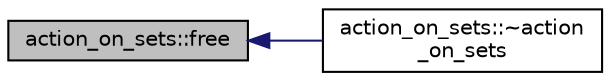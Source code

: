 digraph "action_on_sets::free"
{
  edge [fontname="Helvetica",fontsize="10",labelfontname="Helvetica",labelfontsize="10"];
  node [fontname="Helvetica",fontsize="10",shape=record];
  rankdir="LR";
  Node228 [label="action_on_sets::free",height=0.2,width=0.4,color="black", fillcolor="grey75", style="filled", fontcolor="black"];
  Node228 -> Node229 [dir="back",color="midnightblue",fontsize="10",style="solid",fontname="Helvetica"];
  Node229 [label="action_on_sets::~action\l_on_sets",height=0.2,width=0.4,color="black", fillcolor="white", style="filled",URL="$da/d37/classaction__on__sets.html#adeff08f206ceeedd266e25eccfe9152c"];
}
